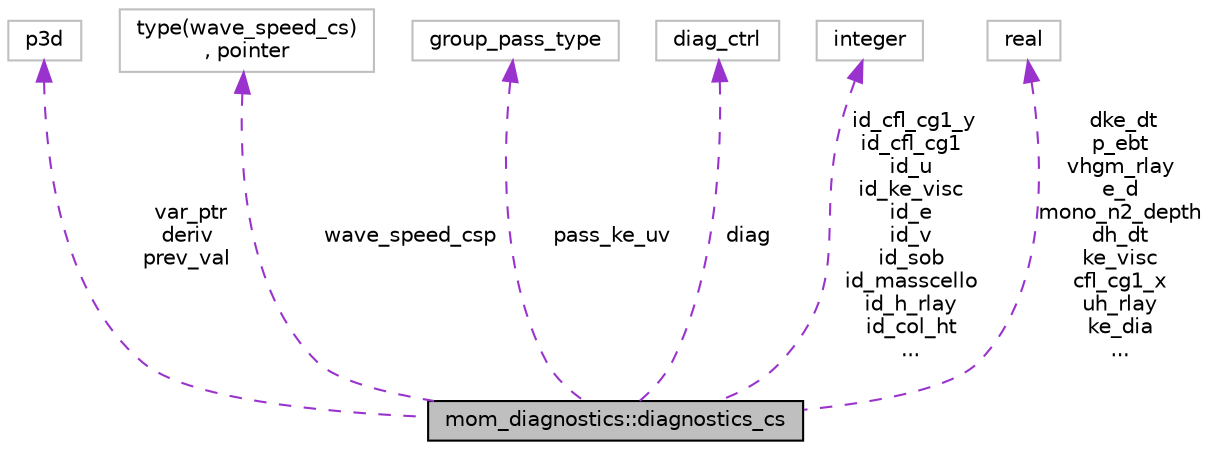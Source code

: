 digraph "mom_diagnostics::diagnostics_cs"
{
 // INTERACTIVE_SVG=YES
 // LATEX_PDF_SIZE
  edge [fontname="Helvetica",fontsize="10",labelfontname="Helvetica",labelfontsize="10"];
  node [fontname="Helvetica",fontsize="10",shape=record];
  Node1 [label="mom_diagnostics::diagnostics_cs",height=0.2,width=0.4,color="black", fillcolor="grey75", style="filled", fontcolor="black",tooltip="The control structure for the MOM_diagnostics module."];
  Node2 -> Node1 [dir="back",color="darkorchid3",fontsize="10",style="dashed",label=" var_ptr\nderiv\nprev_val" ,fontname="Helvetica"];
  Node2 [label="p3d",height=0.2,width=0.4,color="grey75", fillcolor="white", style="filled",tooltip=" "];
  Node3 -> Node1 [dir="back",color="darkorchid3",fontsize="10",style="dashed",label=" wave_speed_csp" ,fontname="Helvetica"];
  Node3 [label="type(wave_speed_cs)\l, pointer",height=0.2,width=0.4,color="grey75", fillcolor="white", style="filled",tooltip=" "];
  Node4 -> Node1 [dir="back",color="darkorchid3",fontsize="10",style="dashed",label=" pass_ke_uv" ,fontname="Helvetica"];
  Node4 [label="group_pass_type",height=0.2,width=0.4,color="grey75", fillcolor="white", style="filled",tooltip=" "];
  Node5 -> Node1 [dir="back",color="darkorchid3",fontsize="10",style="dashed",label=" diag" ,fontname="Helvetica"];
  Node5 [label="diag_ctrl",height=0.2,width=0.4,color="grey75", fillcolor="white", style="filled",tooltip=" "];
  Node6 -> Node1 [dir="back",color="darkorchid3",fontsize="10",style="dashed",label=" id_cfl_cg1_y\nid_cfl_cg1\nid_u\nid_ke_visc\nid_e\nid_v\nid_sob\nid_masscello\nid_h_rlay\nid_col_ht\n..." ,fontname="Helvetica"];
  Node6 [label="integer",height=0.2,width=0.4,color="grey75", fillcolor="white", style="filled",tooltip=" "];
  Node7 -> Node1 [dir="back",color="darkorchid3",fontsize="10",style="dashed",label=" dke_dt\np_ebt\nvhgm_rlay\ne_d\nmono_n2_depth\ndh_dt\nke_visc\ncfl_cg1_x\nuh_rlay\nke_dia\n..." ,fontname="Helvetica"];
  Node7 [label="real",height=0.2,width=0.4,color="grey75", fillcolor="white", style="filled",tooltip=" "];
}
